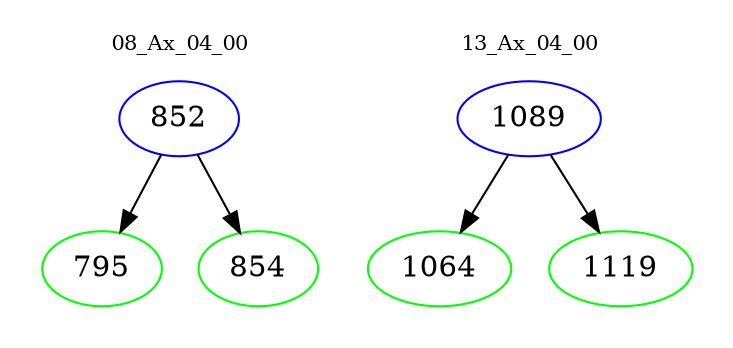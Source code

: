 digraph{
subgraph cluster_0 {
color = white
label = "08_Ax_04_00";
fontsize=10;
T0_852 [label="852", color="blue"]
T0_852 -> T0_795 [color="black"]
T0_795 [label="795", color="green"]
T0_852 -> T0_854 [color="black"]
T0_854 [label="854", color="green"]
}
subgraph cluster_1 {
color = white
label = "13_Ax_04_00";
fontsize=10;
T1_1089 [label="1089", color="blue"]
T1_1089 -> T1_1064 [color="black"]
T1_1064 [label="1064", color="green"]
T1_1089 -> T1_1119 [color="black"]
T1_1119 [label="1119", color="green"]
}
}

